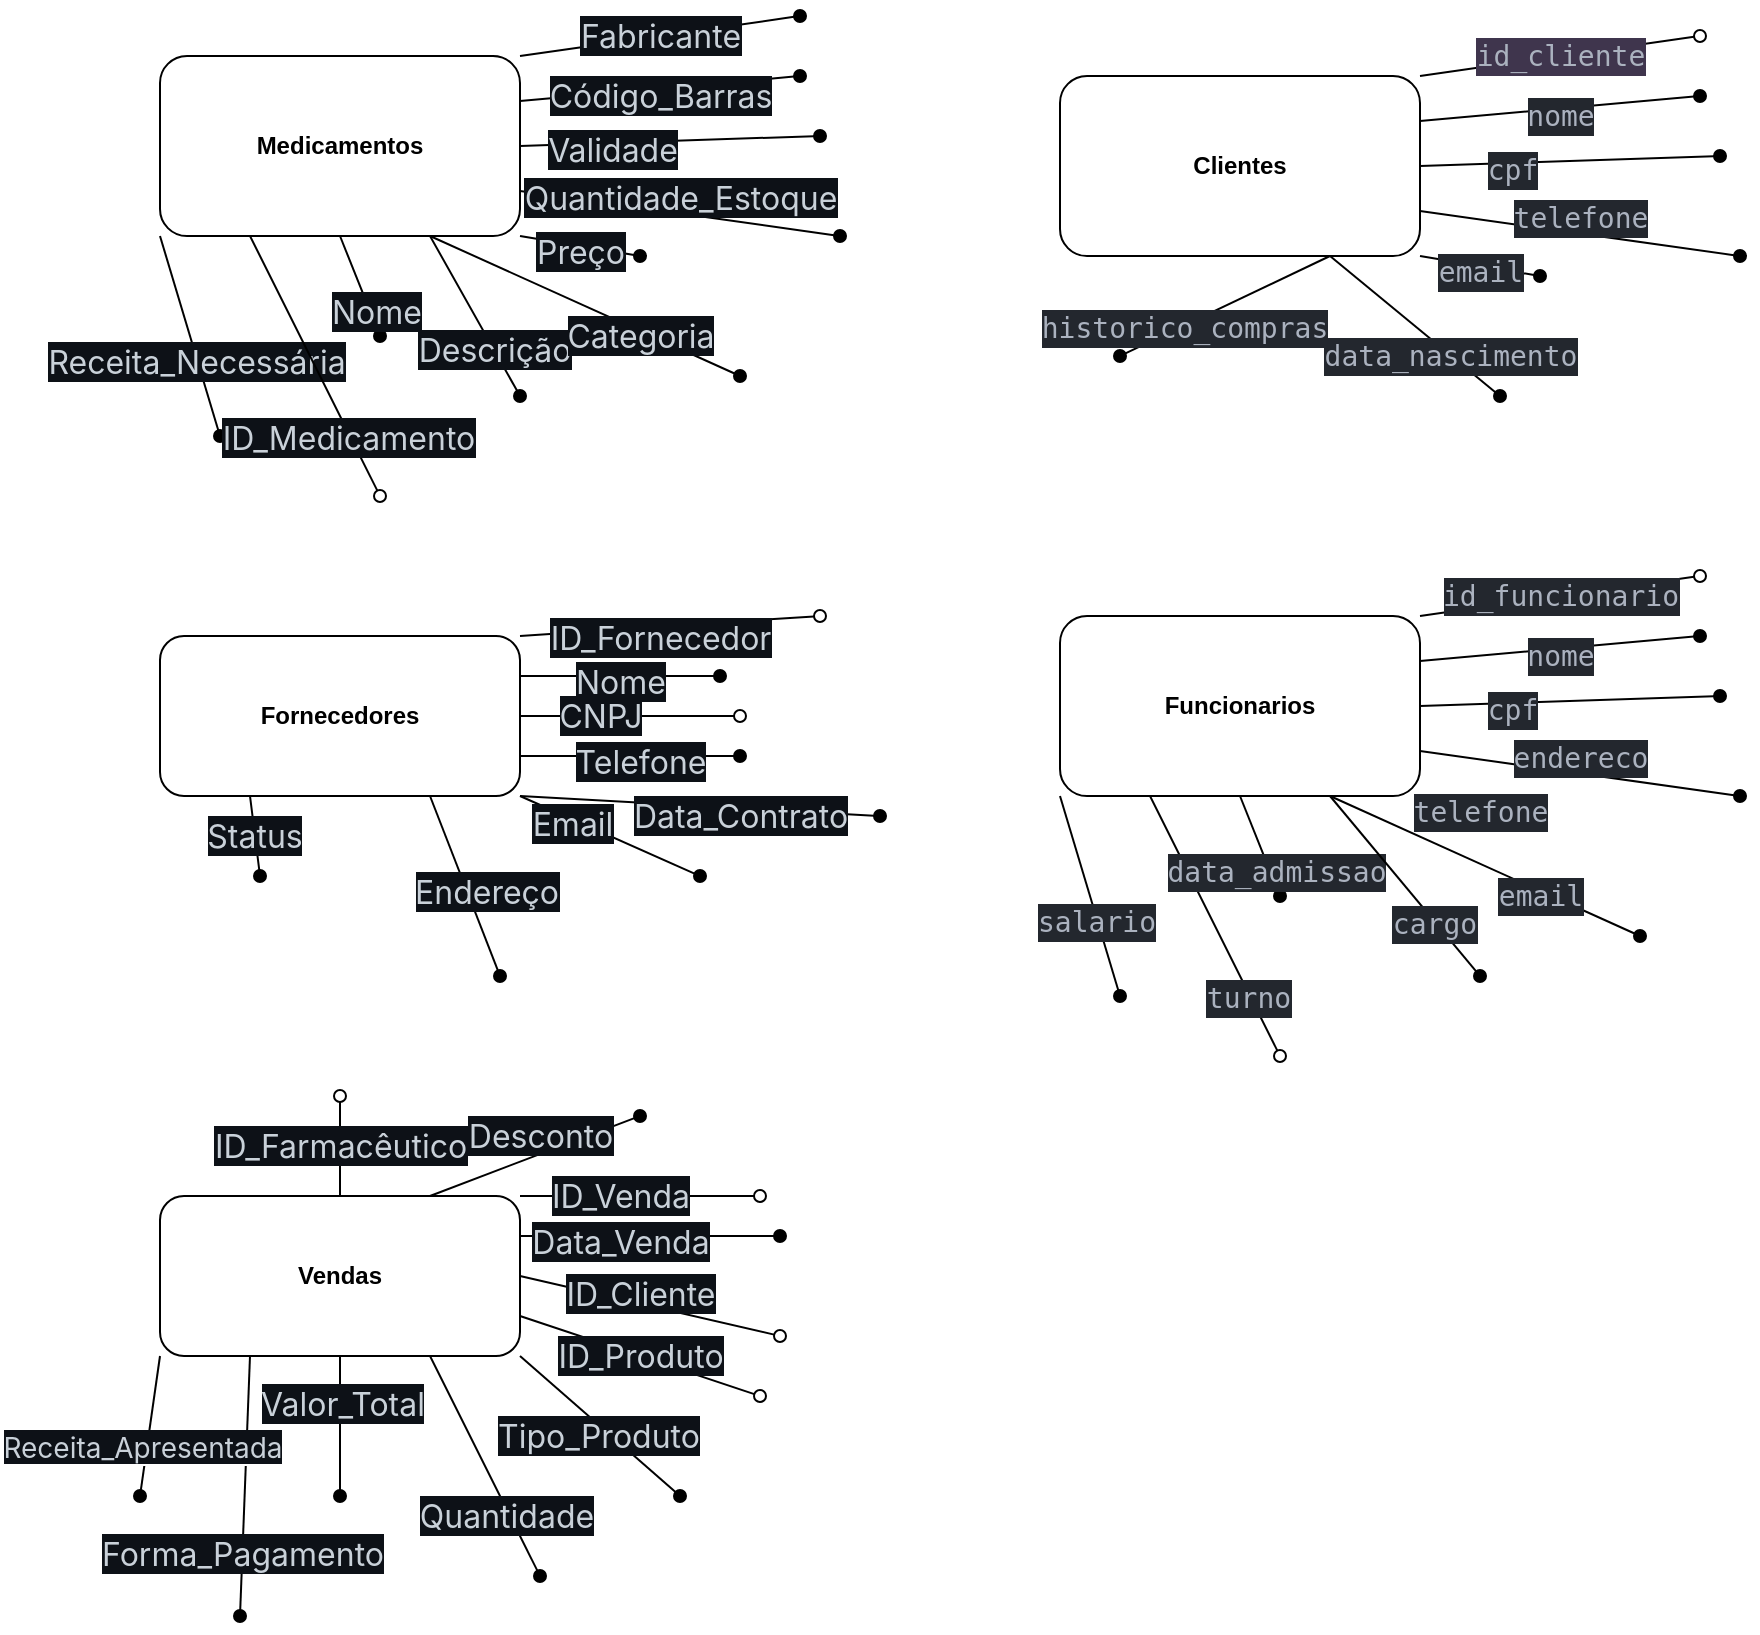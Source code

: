 <mxfile>
    <diagram id="h4c_oPhvg5Xy0MeqgZNS" name="Page-1">
        <mxGraphModel dx="652" dy="383" grid="1" gridSize="10" guides="1" tooltips="1" connect="1" arrows="1" fold="1" page="1" pageScale="1" pageWidth="850" pageHeight="1100" math="0" shadow="0">
            <root>
                <mxCell id="0"/>
                <mxCell id="1" parent="0"/>
                <mxCell id="46" style="edgeStyle=none;html=1;exitX=1;exitY=0;exitDx=0;exitDy=0;endArrow=oval;endFill=0;" parent="1" source="2" edge="1">
                    <mxGeometry relative="1" as="geometry">
                        <mxPoint x="410" y="610" as="targetPoint"/>
                    </mxGeometry>
                </mxCell>
                <mxCell id="47" value="&lt;span style=&quot;box-sizing: border-box; font-weight: calc(var(--font-weight) + var(--bold-modifier)); color: rgb(201, 209, 217); font-family: &amp;quot;??&amp;quot;, &amp;quot;??&amp;quot;, &amp;quot;??&amp;quot;, &amp;quot;??&amp;quot;, &amp;quot;??&amp;quot;, ui-sans-serif, -apple-system, BlinkMacSystemFont, &amp;quot;Segoe UI&amp;quot;, Roboto, Inter, &amp;quot;Apple Color Emoji&amp;quot;, &amp;quot;Segoe UI Emoji&amp;quot;, &amp;quot;Segoe UI Symbol&amp;quot;, &amp;quot;Microsoft YaHei Light&amp;quot;, sans-serif; font-size: 16px; text-align: start; caret-color: rgb(201, 209, 217); background-color: rgb(13, 17, 23);&quot;&gt;ID_Venda&lt;/span&gt;" style="edgeLabel;html=1;align=center;verticalAlign=middle;resizable=0;points=[];" parent="46" vertex="1" connectable="0">
                    <mxGeometry x="-0.683" y="2" relative="1" as="geometry">
                        <mxPoint x="31" y="2" as="offset"/>
                    </mxGeometry>
                </mxCell>
                <mxCell id="48" style="edgeStyle=none;html=1;exitX=1;exitY=0.25;exitDx=0;exitDy=0;endArrow=oval;endFill=1;" parent="1" source="2" edge="1">
                    <mxGeometry relative="1" as="geometry">
                        <mxPoint x="420" y="630" as="targetPoint"/>
                    </mxGeometry>
                </mxCell>
                <mxCell id="49" value="&lt;span style=&quot;box-sizing: border-box; font-weight: calc(var(--font-weight) + var(--bold-modifier)); color: rgb(201, 209, 217); font-family: &amp;quot;??&amp;quot;, &amp;quot;??&amp;quot;, &amp;quot;??&amp;quot;, &amp;quot;??&amp;quot;, &amp;quot;??&amp;quot;, ui-sans-serif, -apple-system, BlinkMacSystemFont, &amp;quot;Segoe UI&amp;quot;, Roboto, Inter, &amp;quot;Apple Color Emoji&amp;quot;, &amp;quot;Segoe UI Emoji&amp;quot;, &amp;quot;Segoe UI Symbol&amp;quot;, &amp;quot;Microsoft YaHei Light&amp;quot;, sans-serif; font-size: 16px; text-align: start; caret-color: rgb(201, 209, 217); background-color: rgb(13, 17, 23);&quot;&gt;Data_Venda&lt;/span&gt;" style="edgeLabel;html=1;align=center;verticalAlign=middle;resizable=0;points=[];" parent="48" vertex="1" connectable="0">
                    <mxGeometry x="-0.523" y="-3" relative="1" as="geometry">
                        <mxPoint x="19" as="offset"/>
                    </mxGeometry>
                </mxCell>
                <mxCell id="50" style="edgeStyle=none;html=1;exitX=1;exitY=0.5;exitDx=0;exitDy=0;endArrow=oval;endFill=0;" parent="1" source="2" edge="1">
                    <mxGeometry relative="1" as="geometry">
                        <mxPoint x="420" y="680" as="targetPoint"/>
                    </mxGeometry>
                </mxCell>
                <mxCell id="51" value="&lt;span style=&quot;box-sizing: border-box; font-weight: calc(var(--font-weight) + var(--bold-modifier)); color: rgb(201, 209, 217); font-family: &amp;quot;??&amp;quot;, &amp;quot;??&amp;quot;, &amp;quot;??&amp;quot;, &amp;quot;??&amp;quot;, &amp;quot;??&amp;quot;, ui-sans-serif, -apple-system, BlinkMacSystemFont, &amp;quot;Segoe UI&amp;quot;, Roboto, Inter, &amp;quot;Apple Color Emoji&amp;quot;, &amp;quot;Segoe UI Emoji&amp;quot;, &amp;quot;Segoe UI Symbol&amp;quot;, &amp;quot;Microsoft YaHei Light&amp;quot;, sans-serif; font-size: 16px; text-align: start; caret-color: rgb(201, 209, 217); background-color: rgb(13, 17, 23);&quot;&gt;ID_Cliente&lt;/span&gt;" style="edgeLabel;html=1;align=center;verticalAlign=middle;resizable=0;points=[];" parent="50" vertex="1" connectable="0">
                    <mxGeometry x="-0.458" y="-1" relative="1" as="geometry">
                        <mxPoint x="25" as="offset"/>
                    </mxGeometry>
                </mxCell>
                <mxCell id="52" style="edgeStyle=none;html=1;exitX=1;exitY=0.75;exitDx=0;exitDy=0;endArrow=oval;endFill=0;" parent="1" source="2" edge="1">
                    <mxGeometry relative="1" as="geometry">
                        <mxPoint x="410" y="710" as="targetPoint"/>
                    </mxGeometry>
                </mxCell>
                <mxCell id="53" value="&lt;span style=&quot;box-sizing: border-box; font-weight: calc(var(--font-weight) + var(--bold-modifier)); color: rgb(201, 209, 217); font-family: &amp;quot;??&amp;quot;, &amp;quot;??&amp;quot;, &amp;quot;??&amp;quot;, &amp;quot;??&amp;quot;, &amp;quot;??&amp;quot;, ui-sans-serif, -apple-system, BlinkMacSystemFont, &amp;quot;Segoe UI&amp;quot;, Roboto, Inter, &amp;quot;Apple Color Emoji&amp;quot;, &amp;quot;Segoe UI Emoji&amp;quot;, &amp;quot;Segoe UI Symbol&amp;quot;, &amp;quot;Microsoft YaHei Light&amp;quot;, sans-serif; font-size: 16px; text-align: start; caret-color: rgb(201, 209, 217); background-color: rgb(13, 17, 23);&quot;&gt;ID_Produto&lt;/span&gt;" style="edgeLabel;html=1;align=center;verticalAlign=middle;resizable=0;points=[];" parent="52" vertex="1" connectable="0">
                    <mxGeometry x="-0.335" y="-3" relative="1" as="geometry">
                        <mxPoint x="21" y="4" as="offset"/>
                    </mxGeometry>
                </mxCell>
                <mxCell id="54" style="edgeStyle=none;html=1;exitX=1;exitY=1;exitDx=0;exitDy=0;endArrow=oval;endFill=1;" parent="1" source="2" edge="1">
                    <mxGeometry relative="1" as="geometry">
                        <mxPoint x="370" y="760" as="targetPoint"/>
                    </mxGeometry>
                </mxCell>
                <mxCell id="55" value="&lt;span style=&quot;box-sizing: border-box; font-weight: calc(var(--font-weight) + var(--bold-modifier)); color: rgb(201, 209, 217); font-family: &amp;quot;??&amp;quot;, &amp;quot;??&amp;quot;, &amp;quot;??&amp;quot;, &amp;quot;??&amp;quot;, &amp;quot;??&amp;quot;, ui-sans-serif, -apple-system, BlinkMacSystemFont, &amp;quot;Segoe UI&amp;quot;, Roboto, Inter, &amp;quot;Apple Color Emoji&amp;quot;, &amp;quot;Segoe UI Emoji&amp;quot;, &amp;quot;Segoe UI Symbol&amp;quot;, &amp;quot;Microsoft YaHei Light&amp;quot;, sans-serif; font-size: 16px; text-align: start; caret-color: rgb(201, 209, 217); background-color: rgb(13, 17, 23);&quot;&gt;Tipo_Produto&lt;/span&gt;" style="edgeLabel;html=1;align=center;verticalAlign=middle;resizable=0;points=[];" parent="54" vertex="1" connectable="0">
                    <mxGeometry x="-0.294" relative="1" as="geometry">
                        <mxPoint x="11" y="15" as="offset"/>
                    </mxGeometry>
                </mxCell>
                <mxCell id="56" style="edgeStyle=none;html=1;exitX=0.75;exitY=1;exitDx=0;exitDy=0;endArrow=oval;endFill=1;" parent="1" source="2" edge="1">
                    <mxGeometry relative="1" as="geometry">
                        <mxPoint x="300" y="800" as="targetPoint"/>
                    </mxGeometry>
                </mxCell>
                <mxCell id="57" value="&lt;span style=&quot;box-sizing: border-box; font-weight: calc(var(--font-weight) + var(--bold-modifier)); color: rgb(201, 209, 217); font-family: &amp;quot;??&amp;quot;, &amp;quot;??&amp;quot;, &amp;quot;??&amp;quot;, &amp;quot;??&amp;quot;, &amp;quot;??&amp;quot;, ui-sans-serif, -apple-system, BlinkMacSystemFont, &amp;quot;Segoe UI&amp;quot;, Roboto, Inter, &amp;quot;Apple Color Emoji&amp;quot;, &amp;quot;Segoe UI Emoji&amp;quot;, &amp;quot;Segoe UI Symbol&amp;quot;, &amp;quot;Microsoft YaHei Light&amp;quot;, sans-serif; font-size: 16px; text-align: start; caret-color: rgb(201, 209, 217); background-color: rgb(13, 17, 23);&quot;&gt;Quantidade&lt;/span&gt;" style="edgeLabel;html=1;align=center;verticalAlign=middle;resizable=0;points=[];" parent="56" vertex="1" connectable="0">
                    <mxGeometry x="0.44" y="-2" relative="1" as="geometry">
                        <mxPoint as="offset"/>
                    </mxGeometry>
                </mxCell>
                <mxCell id="58" style="edgeStyle=none;html=1;exitX=0.5;exitY=1;exitDx=0;exitDy=0;endArrow=oval;endFill=1;" parent="1" source="2" edge="1">
                    <mxGeometry relative="1" as="geometry">
                        <mxPoint x="200" y="760" as="targetPoint"/>
                    </mxGeometry>
                </mxCell>
                <mxCell id="59" value="&lt;span style=&quot;box-sizing: border-box; font-weight: calc(var(--font-weight) + var(--bold-modifier)); color: rgb(201, 209, 217); font-family: &amp;quot;??&amp;quot;, &amp;quot;??&amp;quot;, &amp;quot;??&amp;quot;, &amp;quot;??&amp;quot;, &amp;quot;??&amp;quot;, ui-sans-serif, -apple-system, BlinkMacSystemFont, &amp;quot;Segoe UI&amp;quot;, Roboto, Inter, &amp;quot;Apple Color Emoji&amp;quot;, &amp;quot;Segoe UI Emoji&amp;quot;, &amp;quot;Segoe UI Symbol&amp;quot;, &amp;quot;Microsoft YaHei Light&amp;quot;, sans-serif; font-size: 16px; text-align: start; caret-color: rgb(201, 209, 217); background-color: rgb(13, 17, 23);&quot;&gt;Valor_Total&lt;/span&gt;" style="edgeLabel;html=1;align=center;verticalAlign=middle;resizable=0;points=[];" parent="58" vertex="1" connectable="0">
                    <mxGeometry x="-0.314" y="1" relative="1" as="geometry">
                        <mxPoint as="offset"/>
                    </mxGeometry>
                </mxCell>
                <mxCell id="60" style="edgeStyle=none;html=1;exitX=0.25;exitY=1;exitDx=0;exitDy=0;endArrow=oval;endFill=1;" parent="1" source="2" edge="1">
                    <mxGeometry relative="1" as="geometry">
                        <mxPoint x="150" y="820" as="targetPoint"/>
                    </mxGeometry>
                </mxCell>
                <mxCell id="61" value="&lt;span style=&quot;box-sizing: border-box; font-weight: calc(var(--font-weight) + var(--bold-modifier)); color: rgb(201, 209, 217); font-family: &amp;quot;??&amp;quot;, &amp;quot;??&amp;quot;, &amp;quot;??&amp;quot;, &amp;quot;??&amp;quot;, &amp;quot;??&amp;quot;, ui-sans-serif, -apple-system, BlinkMacSystemFont, &amp;quot;Segoe UI&amp;quot;, Roboto, Inter, &amp;quot;Apple Color Emoji&amp;quot;, &amp;quot;Segoe UI Emoji&amp;quot;, &amp;quot;Segoe UI Symbol&amp;quot;, &amp;quot;Microsoft YaHei Light&amp;quot;, sans-serif; font-size: 16px; text-align: start; caret-color: rgb(201, 209, 217); background-color: rgb(13, 17, 23);&quot;&gt;Forma_Pagamento&lt;/span&gt;" style="edgeLabel;html=1;align=center;verticalAlign=middle;resizable=0;points=[];" parent="60" vertex="1" connectable="0">
                    <mxGeometry x="0.52" relative="1" as="geometry">
                        <mxPoint as="offset"/>
                    </mxGeometry>
                </mxCell>
                <mxCell id="62" style="edgeStyle=none;html=1;exitX=0.75;exitY=0;exitDx=0;exitDy=0;endArrow=oval;endFill=1;" parent="1" source="2" edge="1">
                    <mxGeometry relative="1" as="geometry">
                        <mxPoint x="350" y="570" as="targetPoint"/>
                    </mxGeometry>
                </mxCell>
                <mxCell id="63" value="&lt;span style=&quot;box-sizing: border-box; font-weight: calc(var(--font-weight) + var(--bold-modifier)); color: rgb(201, 209, 217); font-family: &amp;quot;??&amp;quot;, &amp;quot;??&amp;quot;, &amp;quot;??&amp;quot;, &amp;quot;??&amp;quot;, &amp;quot;??&amp;quot;, ui-sans-serif, -apple-system, BlinkMacSystemFont, &amp;quot;Segoe UI&amp;quot;, Roboto, Inter, &amp;quot;Apple Color Emoji&amp;quot;, &amp;quot;Segoe UI Emoji&amp;quot;, &amp;quot;Segoe UI Symbol&amp;quot;, &amp;quot;Microsoft YaHei Light&amp;quot;, sans-serif; font-size: 16px; text-align: start; caret-color: rgb(201, 209, 217); background-color: rgb(13, 17, 23);&quot;&gt;Desconto&lt;/span&gt;" style="edgeLabel;html=1;align=center;verticalAlign=middle;resizable=0;points=[];" parent="62" vertex="1" connectable="0">
                    <mxGeometry x="-0.485" y="3" relative="1" as="geometry">
                        <mxPoint x="29" y="-17" as="offset"/>
                    </mxGeometry>
                </mxCell>
                <mxCell id="64" style="edgeStyle=none;html=1;exitX=0;exitY=1;exitDx=0;exitDy=0;endArrow=oval;endFill=1;jumpSize=5;startSize=5;strokeWidth=1;" parent="1" source="2" edge="1">
                    <mxGeometry relative="1" as="geometry">
                        <mxPoint x="100" y="760" as="targetPoint"/>
                    </mxGeometry>
                </mxCell>
                <mxCell id="65" value="&lt;span style=&quot;box-sizing: border-box; font-weight: calc(var(--font-weight) + var(--bold-modifier)); color: rgb(201, 209, 217); font-family: &amp;quot;??&amp;quot;, &amp;quot;??&amp;quot;, &amp;quot;??&amp;quot;, &amp;quot;??&amp;quot;, &amp;quot;??&amp;quot;, ui-sans-serif, -apple-system, BlinkMacSystemFont, &amp;quot;Segoe UI&amp;quot;, Roboto, Inter, &amp;quot;Apple Color Emoji&amp;quot;, &amp;quot;Segoe UI Emoji&amp;quot;, &amp;quot;Segoe UI Symbol&amp;quot;, &amp;quot;Microsoft YaHei Light&amp;quot;, sans-serif; font-size: 14px; text-align: start; caret-color: rgb(201, 209, 217); background-color: rgb(13, 17, 23);&quot;&gt;Receita_Apresentada&lt;/span&gt;" style="edgeLabel;html=1;align=center;verticalAlign=middle;resizable=0;points=[];fontSize=14;" parent="64" vertex="1" connectable="0">
                    <mxGeometry x="0.333" y="-3" relative="1" as="geometry">
                        <mxPoint as="offset"/>
                    </mxGeometry>
                </mxCell>
                <mxCell id="66" value="&lt;strong style=&quot;box-sizing: border-box; font-weight: calc(var(--font-weight) + var(--bold-modifier)); color: rgb(201, 209, 217); font-family: &amp;quot;??&amp;quot;, &amp;quot;??&amp;quot;, &amp;quot;??&amp;quot;, &amp;quot;??&amp;quot;, &amp;quot;??&amp;quot;, ui-sans-serif, -apple-system, BlinkMacSystemFont, &amp;quot;Segoe UI&amp;quot;, Roboto, Inter, &amp;quot;Apple Color Emoji&amp;quot;, &amp;quot;Segoe UI Emoji&amp;quot;, &amp;quot;Segoe UI Symbol&amp;quot;, &amp;quot;Microsoft YaHei Light&amp;quot;, sans-serif; font-size: 16px; font-style: normal; font-variant-ligatures: normal; font-variant-caps: normal; letter-spacing: normal; orphans: 2; text-align: start; text-indent: 0px; text-transform: none; widows: 2; word-spacing: 0px; -webkit-text-stroke-width: 0px; caret-color: rgb(201, 209, 217); background-color: rgb(13, 17, 23); text-decoration-thickness: initial; text-decoration-style: initial; text-decoration-color: initial;&quot;&gt;ID_Farmacêutico&lt;/strong&gt;" style="edgeStyle=none;jumpSize=5;html=1;exitX=0.5;exitY=0;exitDx=0;exitDy=0;strokeWidth=1;fontSize=14;endArrow=oval;endFill=0;startSize=5;" parent="1" source="2" edge="1">
                    <mxGeometry relative="1" as="geometry">
                        <mxPoint x="200" y="560" as="targetPoint"/>
                    </mxGeometry>
                </mxCell>
                <mxCell id="2" value="&lt;b&gt;Vendas&lt;/b&gt;" style="rounded=1;whiteSpace=wrap;html=1;" parent="1" vertex="1">
                    <mxGeometry x="110" y="610" width="180" height="80" as="geometry"/>
                </mxCell>
                <mxCell id="7" style="edgeStyle=none;html=1;endArrow=oval;endFill=1;exitX=0;exitY=1;exitDx=0;exitDy=0;" parent="1" source="3" edge="1">
                    <mxGeometry relative="1" as="geometry">
                        <mxPoint x="140" y="230" as="targetPoint"/>
                    </mxGeometry>
                </mxCell>
                <mxCell id="8" value="&lt;span style=&quot;box-sizing: border-box; font-weight: calc(var(--font-weight) + var(--bold-modifier)); color: rgb(201, 209, 217); font-family: &amp;quot;??&amp;quot;, &amp;quot;??&amp;quot;, &amp;quot;??&amp;quot;, &amp;quot;??&amp;quot;, &amp;quot;??&amp;quot;, ui-sans-serif, -apple-system, BlinkMacSystemFont, &amp;quot;Segoe UI&amp;quot;, Roboto, Inter, &amp;quot;Apple Color Emoji&amp;quot;, &amp;quot;Segoe UI Emoji&amp;quot;, &amp;quot;Segoe UI Symbol&amp;quot;, &amp;quot;Microsoft YaHei Light&amp;quot;, sans-serif; font-size: 16px; text-align: start; caret-color: rgb(201, 209, 217); background-color: rgb(13, 17, 23);&quot;&gt;Receita_Necessária&lt;br&gt;&lt;/span&gt;" style="edgeLabel;html=1;align=center;verticalAlign=middle;resizable=0;points=[];" parent="7" vertex="1" connectable="0">
                    <mxGeometry x="0.341" y="-2" relative="1" as="geometry">
                        <mxPoint y="-5" as="offset"/>
                    </mxGeometry>
                </mxCell>
                <mxCell id="9" style="edgeStyle=none;html=1;exitX=0.25;exitY=1;exitDx=0;exitDy=0;endArrow=oval;endFill=0;fontStyle=1" parent="1" source="3" edge="1">
                    <mxGeometry relative="1" as="geometry">
                        <mxPoint x="220" y="260" as="targetPoint"/>
                    </mxGeometry>
                </mxCell>
                <mxCell id="10" value="&lt;span style=&quot;box-sizing: border-box; font-weight: calc(var(--font-weight) + var(--bold-modifier)); color: rgb(201, 209, 217); font-family: &amp;quot;??&amp;quot;, &amp;quot;??&amp;quot;, &amp;quot;??&amp;quot;, &amp;quot;??&amp;quot;, &amp;quot;??&amp;quot;, ui-sans-serif, -apple-system, BlinkMacSystemFont, &amp;quot;Segoe UI&amp;quot;, Roboto, Inter, &amp;quot;Apple Color Emoji&amp;quot;, &amp;quot;Segoe UI Emoji&amp;quot;, &amp;quot;Segoe UI Symbol&amp;quot;, &amp;quot;Microsoft YaHei Light&amp;quot;, sans-serif; font-size: 16px; text-align: start; caret-color: rgb(201, 209, 217); background-color: rgb(13, 17, 23);&quot;&gt;&lt;span style=&quot;box-sizing: border-box; font-weight: calc(var(--font-weight) + var(--bold-modifier));&quot;&gt;ID_Medicamento&lt;/span&gt;&lt;br&gt;&lt;/span&gt;" style="edgeLabel;html=1;align=center;verticalAlign=middle;resizable=0;points=[];" parent="9" vertex="1" connectable="0">
                    <mxGeometry x="0.544" y="-2" relative="1" as="geometry">
                        <mxPoint as="offset"/>
                    </mxGeometry>
                </mxCell>
                <mxCell id="11" style="edgeStyle=none;html=1;exitX=0.5;exitY=1;exitDx=0;exitDy=0;endArrow=oval;endFill=1;" parent="1" source="3" edge="1">
                    <mxGeometry relative="1" as="geometry">
                        <mxPoint x="220" y="180" as="targetPoint"/>
                    </mxGeometry>
                </mxCell>
                <mxCell id="12" value="&lt;span style=&quot;box-sizing: border-box; font-weight: calc(var(--font-weight) + var(--bold-modifier)); color: rgb(201, 209, 217); font-family: &amp;quot;??&amp;quot;, &amp;quot;??&amp;quot;, &amp;quot;??&amp;quot;, &amp;quot;??&amp;quot;, &amp;quot;??&amp;quot;, ui-sans-serif, -apple-system, BlinkMacSystemFont, &amp;quot;Segoe UI&amp;quot;, Roboto, Inter, &amp;quot;Apple Color Emoji&amp;quot;, &amp;quot;Segoe UI Emoji&amp;quot;, &amp;quot;Segoe UI Symbol&amp;quot;, &amp;quot;Microsoft YaHei Light&amp;quot;, sans-serif; font-size: 16px; text-align: start; caret-color: rgb(201, 209, 217); background-color: rgb(13, 17, 23);&quot;&gt;Nome&lt;/span&gt;" style="edgeLabel;html=1;align=center;verticalAlign=middle;resizable=0;points=[];" parent="11" vertex="1" connectable="0">
                    <mxGeometry x="0.545" y="2" relative="1" as="geometry">
                        <mxPoint as="offset"/>
                    </mxGeometry>
                </mxCell>
                <mxCell id="13" style="edgeStyle=none;html=1;exitX=0.75;exitY=1;exitDx=0;exitDy=0;endArrow=oval;endFill=1;" parent="1" source="3" edge="1">
                    <mxGeometry relative="1" as="geometry">
                        <mxPoint x="290" y="210" as="targetPoint"/>
                    </mxGeometry>
                </mxCell>
                <mxCell id="14" value="&lt;span style=&quot;box-sizing: border-box; font-weight: calc(var(--font-weight) + var(--bold-modifier)); color: rgb(201, 209, 217); font-family: &amp;quot;??&amp;quot;, &amp;quot;??&amp;quot;, &amp;quot;??&amp;quot;, &amp;quot;??&amp;quot;, &amp;quot;??&amp;quot;, ui-sans-serif, -apple-system, BlinkMacSystemFont, &amp;quot;Segoe UI&amp;quot;, Roboto, Inter, &amp;quot;Apple Color Emoji&amp;quot;, &amp;quot;Segoe UI Emoji&amp;quot;, &amp;quot;Segoe UI Symbol&amp;quot;, &amp;quot;Microsoft YaHei Light&amp;quot;, sans-serif; font-size: 16px; text-align: start; caret-color: rgb(201, 209, 217); background-color: rgb(13, 17, 23);&quot;&gt;Descrição&lt;/span&gt;" style="edgeLabel;html=1;align=center;verticalAlign=middle;resizable=0;points=[];" parent="13" vertex="1" connectable="0">
                    <mxGeometry x="0.393" relative="1" as="geometry">
                        <mxPoint y="1" as="offset"/>
                    </mxGeometry>
                </mxCell>
                <mxCell id="15" style="edgeStyle=none;html=1;exitX=1;exitY=1;exitDx=0;exitDy=0;endArrow=oval;endFill=1;" parent="1" source="3" edge="1">
                    <mxGeometry relative="1" as="geometry">
                        <mxPoint x="350" y="140" as="targetPoint"/>
                    </mxGeometry>
                </mxCell>
                <mxCell id="16" value="&lt;span style=&quot;box-sizing: border-box; font-weight: calc(var(--font-weight) + var(--bold-modifier)); color: rgb(201, 209, 217); font-family: &amp;quot;??&amp;quot;, &amp;quot;??&amp;quot;, &amp;quot;??&amp;quot;, &amp;quot;??&amp;quot;, &amp;quot;??&amp;quot;, ui-sans-serif, -apple-system, BlinkMacSystemFont, &amp;quot;Segoe UI&amp;quot;, Roboto, Inter, &amp;quot;Apple Color Emoji&amp;quot;, &amp;quot;Segoe UI Emoji&amp;quot;, &amp;quot;Segoe UI Symbol&amp;quot;, &amp;quot;Microsoft YaHei Light&amp;quot;, sans-serif; font-size: 16px; text-align: start; caret-color: rgb(201, 209, 217); background-color: rgb(13, 17, 23);&quot;&gt;Preço&lt;/span&gt;" style="edgeLabel;html=1;align=center;verticalAlign=middle;resizable=0;points=[];" parent="15" vertex="1" connectable="0">
                    <mxGeometry x="0.503" relative="1" as="geometry">
                        <mxPoint x="-15" as="offset"/>
                    </mxGeometry>
                </mxCell>
                <mxCell id="17" style="edgeStyle=none;html=1;exitX=1;exitY=0.75;exitDx=0;exitDy=0;endArrow=oval;endFill=1;" parent="1" source="3" edge="1">
                    <mxGeometry relative="1" as="geometry">
                        <mxPoint x="450" y="130" as="targetPoint"/>
                    </mxGeometry>
                </mxCell>
                <mxCell id="18" value="&lt;span style=&quot;box-sizing: border-box; font-weight: calc(var(--font-weight) + var(--bold-modifier)); color: rgb(201, 209, 217); font-family: &amp;quot;??&amp;quot;, &amp;quot;??&amp;quot;, &amp;quot;??&amp;quot;, &amp;quot;??&amp;quot;, &amp;quot;??&amp;quot;, ui-sans-serif, -apple-system, BlinkMacSystemFont, &amp;quot;Segoe UI&amp;quot;, Roboto, Inter, &amp;quot;Apple Color Emoji&amp;quot;, &amp;quot;Segoe UI Emoji&amp;quot;, &amp;quot;Segoe UI Symbol&amp;quot;, &amp;quot;Microsoft YaHei Light&amp;quot;, sans-serif; font-size: 16px; text-align: start; caret-color: rgb(201, 209, 217); background-color: rgb(13, 17, 23);&quot;&gt;Quantidade_Estoque&lt;/span&gt;" style="edgeLabel;html=1;align=center;verticalAlign=middle;resizable=0;points=[];" parent="17" vertex="1" connectable="0">
                    <mxGeometry x="-0.575" y="-1" relative="1" as="geometry">
                        <mxPoint x="46" y="-3" as="offset"/>
                    </mxGeometry>
                </mxCell>
                <mxCell id="19" style="edgeStyle=none;html=1;exitX=1;exitY=0.5;exitDx=0;exitDy=0;endArrow=oval;endFill=1;" parent="1" source="3" edge="1">
                    <mxGeometry relative="1" as="geometry">
                        <mxPoint x="440" y="80" as="targetPoint"/>
                    </mxGeometry>
                </mxCell>
                <mxCell id="20" value="&lt;span style=&quot;box-sizing: border-box; font-weight: calc(var(--font-weight) + var(--bold-modifier)); color: rgb(201, 209, 217); font-family: &amp;quot;??&amp;quot;, &amp;quot;??&amp;quot;, &amp;quot;??&amp;quot;, &amp;quot;??&amp;quot;, &amp;quot;??&amp;quot;, ui-sans-serif, -apple-system, BlinkMacSystemFont, &amp;quot;Segoe UI&amp;quot;, Roboto, Inter, &amp;quot;Apple Color Emoji&amp;quot;, &amp;quot;Segoe UI Emoji&amp;quot;, &amp;quot;Segoe UI Symbol&amp;quot;, &amp;quot;Microsoft YaHei Light&amp;quot;, sans-serif; font-size: 16px; text-align: start; caret-color: rgb(201, 209, 217); background-color: rgb(13, 17, 23);&quot;&gt;Validade&lt;/span&gt;" style="edgeLabel;html=1;align=center;verticalAlign=middle;resizable=0;points=[];" parent="19" vertex="1" connectable="0">
                    <mxGeometry x="-0.388" y="-3" relative="1" as="geometry">
                        <mxPoint as="offset"/>
                    </mxGeometry>
                </mxCell>
                <mxCell id="21" style="edgeStyle=none;html=1;exitX=1;exitY=0.25;exitDx=0;exitDy=0;endArrow=oval;endFill=1;" parent="1" source="3" edge="1">
                    <mxGeometry relative="1" as="geometry">
                        <mxPoint x="430" y="50" as="targetPoint"/>
                    </mxGeometry>
                </mxCell>
                <mxCell id="22" value="&lt;span style=&quot;box-sizing: border-box; font-weight: calc(var(--font-weight) + var(--bold-modifier)); color: rgb(201, 209, 217); font-family: &amp;quot;??&amp;quot;, &amp;quot;??&amp;quot;, &amp;quot;??&amp;quot;, &amp;quot;??&amp;quot;, &amp;quot;??&amp;quot;, ui-sans-serif, -apple-system, BlinkMacSystemFont, &amp;quot;Segoe UI&amp;quot;, Roboto, Inter, &amp;quot;Apple Color Emoji&amp;quot;, &amp;quot;Segoe UI Emoji&amp;quot;, &amp;quot;Segoe UI Symbol&amp;quot;, &amp;quot;Microsoft YaHei Light&amp;quot;, sans-serif; font-size: 16px; text-align: start; caret-color: rgb(201, 209, 217); background-color: rgb(13, 17, 23);&quot;&gt;Código_Barras&lt;/span&gt;" style="edgeLabel;html=1;align=center;verticalAlign=middle;resizable=0;points=[];" parent="21" vertex="1" connectable="0">
                    <mxGeometry x="-0.387" y="-1" relative="1" as="geometry">
                        <mxPoint x="27" as="offset"/>
                    </mxGeometry>
                </mxCell>
                <mxCell id="23" style="edgeStyle=none;html=1;exitX=1;exitY=0;exitDx=0;exitDy=0;endArrow=oval;endFill=1;" parent="1" source="3" edge="1">
                    <mxGeometry relative="1" as="geometry">
                        <mxPoint x="430" y="20" as="targetPoint"/>
                    </mxGeometry>
                </mxCell>
                <mxCell id="24" value="&lt;span style=&quot;box-sizing: border-box; font-weight: calc(var(--font-weight) + var(--bold-modifier)); color: rgb(201, 209, 217); font-family: &amp;quot;??&amp;quot;, &amp;quot;??&amp;quot;, &amp;quot;??&amp;quot;, &amp;quot;??&amp;quot;, &amp;quot;??&amp;quot;, ui-sans-serif, -apple-system, BlinkMacSystemFont, &amp;quot;Segoe UI&amp;quot;, Roboto, Inter, &amp;quot;Apple Color Emoji&amp;quot;, &amp;quot;Segoe UI Emoji&amp;quot;, &amp;quot;Segoe UI Symbol&amp;quot;, &amp;quot;Microsoft YaHei Light&amp;quot;, sans-serif; font-size: 16px; text-align: start; caret-color: rgb(201, 209, 217); background-color: rgb(13, 17, 23);&quot;&gt;Fabricante&lt;/span&gt;" style="edgeLabel;html=1;align=center;verticalAlign=middle;resizable=0;points=[];" parent="23" vertex="1" connectable="0">
                    <mxGeometry x="-0.578" y="-3" relative="1" as="geometry">
                        <mxPoint x="40" y="-9" as="offset"/>
                    </mxGeometry>
                </mxCell>
                <mxCell id="25" style="edgeStyle=none;html=1;exitX=0.75;exitY=1;exitDx=0;exitDy=0;endArrow=oval;endFill=1;" parent="1" source="3" edge="1">
                    <mxGeometry relative="1" as="geometry">
                        <mxPoint x="400" y="200" as="targetPoint"/>
                    </mxGeometry>
                </mxCell>
                <mxCell id="26" value="&lt;span style=&quot;box-sizing: border-box; font-weight: calc(var(--font-weight) + var(--bold-modifier)); color: rgb(201, 209, 217); font-family: &amp;quot;??&amp;quot;, &amp;quot;??&amp;quot;, &amp;quot;??&amp;quot;, &amp;quot;??&amp;quot;, &amp;quot;??&amp;quot;, ui-sans-serif, -apple-system, BlinkMacSystemFont, &amp;quot;Segoe UI&amp;quot;, Roboto, Inter, &amp;quot;Apple Color Emoji&amp;quot;, &amp;quot;Segoe UI Emoji&amp;quot;, &amp;quot;Segoe UI Symbol&amp;quot;, &amp;quot;Microsoft YaHei Light&amp;quot;, sans-serif; font-size: 16px; text-align: start; caret-color: rgb(201, 209, 217); background-color: rgb(13, 17, 23);&quot;&gt;Categoria&lt;/span&gt;" style="edgeLabel;html=1;align=center;verticalAlign=middle;resizable=0;points=[];" parent="25" vertex="1" connectable="0">
                    <mxGeometry x="0.288" y="-2" relative="1" as="geometry">
                        <mxPoint x="6" y="3" as="offset"/>
                    </mxGeometry>
                </mxCell>
                <mxCell id="3" value="&lt;b&gt;Medicamentos&lt;/b&gt;" style="rounded=1;whiteSpace=wrap;html=1;" parent="1" vertex="1">
                    <mxGeometry x="110" y="40" width="180" height="90" as="geometry"/>
                </mxCell>
                <mxCell id="29" style="edgeStyle=none;html=1;exitX=1;exitY=0;exitDx=0;exitDy=0;endArrow=oval;endFill=0;" parent="1" source="4" edge="1">
                    <mxGeometry relative="1" as="geometry">
                        <mxPoint x="440" y="320" as="targetPoint"/>
                    </mxGeometry>
                </mxCell>
                <mxCell id="30" value="&lt;span style=&quot;box-sizing: border-box; font-weight: calc(var(--font-weight) + var(--bold-modifier)); color: rgb(201, 209, 217); font-family: &amp;quot;??&amp;quot;, &amp;quot;??&amp;quot;, &amp;quot;??&amp;quot;, &amp;quot;??&amp;quot;, &amp;quot;??&amp;quot;, ui-sans-serif, -apple-system, BlinkMacSystemFont, &amp;quot;Segoe UI&amp;quot;, Roboto, Inter, &amp;quot;Apple Color Emoji&amp;quot;, &amp;quot;Segoe UI Emoji&amp;quot;, &amp;quot;Segoe UI Symbol&amp;quot;, &amp;quot;Microsoft YaHei Light&amp;quot;, sans-serif; font-size: 16px; text-align: start; caret-color: rgb(201, 209, 217); background-color: rgb(13, 17, 23);&quot;&gt;ID_Fornecedor&lt;/span&gt;" style="edgeLabel;html=1;align=center;verticalAlign=middle;resizable=0;points=[];" parent="29" vertex="1" connectable="0">
                    <mxGeometry x="-0.456" y="-3" relative="1" as="geometry">
                        <mxPoint x="29" as="offset"/>
                    </mxGeometry>
                </mxCell>
                <mxCell id="31" style="edgeStyle=none;html=1;exitX=1;exitY=0.25;exitDx=0;exitDy=0;endArrow=oval;endFill=1;" parent="1" source="4" edge="1">
                    <mxGeometry relative="1" as="geometry">
                        <mxPoint x="390" y="350" as="targetPoint"/>
                    </mxGeometry>
                </mxCell>
                <mxCell id="32" value="&lt;span style=&quot;box-sizing: border-box; font-weight: calc(var(--font-weight) + var(--bold-modifier)); color: rgb(201, 209, 217); font-family: &amp;quot;??&amp;quot;, &amp;quot;??&amp;quot;, &amp;quot;??&amp;quot;, &amp;quot;??&amp;quot;, &amp;quot;??&amp;quot;, ui-sans-serif, -apple-system, BlinkMacSystemFont, &amp;quot;Segoe UI&amp;quot;, Roboto, Inter, &amp;quot;Apple Color Emoji&amp;quot;, &amp;quot;Segoe UI Emoji&amp;quot;, &amp;quot;Segoe UI Symbol&amp;quot;, &amp;quot;Microsoft YaHei Light&amp;quot;, sans-serif; font-size: 16px; text-align: start; caret-color: rgb(201, 209, 217); background-color: rgb(13, 17, 23);&quot;&gt;Nome&lt;/span&gt;" style="edgeLabel;html=1;align=center;verticalAlign=middle;resizable=0;points=[];" parent="31" vertex="1" connectable="0">
                    <mxGeometry x="-0.457" y="-3" relative="1" as="geometry">
                        <mxPoint x="23" as="offset"/>
                    </mxGeometry>
                </mxCell>
                <mxCell id="33" style="edgeStyle=none;html=1;exitX=1;exitY=0.5;exitDx=0;exitDy=0;endArrow=oval;endFill=0;" parent="1" source="4" edge="1">
                    <mxGeometry relative="1" as="geometry">
                        <mxPoint x="400" y="370" as="targetPoint"/>
                    </mxGeometry>
                </mxCell>
                <mxCell id="34" value="&lt;span style=&quot;box-sizing: border-box; font-weight: calc(var(--font-weight) + var(--bold-modifier)); color: rgb(201, 209, 217); font-family: &amp;quot;??&amp;quot;, &amp;quot;??&amp;quot;, &amp;quot;??&amp;quot;, &amp;quot;??&amp;quot;, &amp;quot;??&amp;quot;, ui-sans-serif, -apple-system, BlinkMacSystemFont, &amp;quot;Segoe UI&amp;quot;, Roboto, Inter, &amp;quot;Apple Color Emoji&amp;quot;, &amp;quot;Segoe UI Emoji&amp;quot;, &amp;quot;Segoe UI Symbol&amp;quot;, &amp;quot;Microsoft YaHei Light&amp;quot;, sans-serif; font-size: 16px; text-align: start; caret-color: rgb(201, 209, 217); background-color: rgb(13, 17, 23);&quot;&gt;CNPJ&lt;/span&gt;" style="edgeLabel;html=1;align=center;verticalAlign=middle;resizable=0;points=[];" parent="33" vertex="1" connectable="0">
                    <mxGeometry x="-0.582" relative="1" as="geometry">
                        <mxPoint x="17" as="offset"/>
                    </mxGeometry>
                </mxCell>
                <mxCell id="35" style="edgeStyle=none;html=1;exitX=1;exitY=0.75;exitDx=0;exitDy=0;endArrow=oval;endFill=1;" parent="1" source="4" edge="1">
                    <mxGeometry relative="1" as="geometry">
                        <mxPoint x="400" y="390" as="targetPoint"/>
                    </mxGeometry>
                </mxCell>
                <mxCell id="36" value="&lt;span style=&quot;box-sizing: border-box; font-weight: calc(var(--font-weight) + var(--bold-modifier)); color: rgb(201, 209, 217); font-family: &amp;quot;??&amp;quot;, &amp;quot;??&amp;quot;, &amp;quot;??&amp;quot;, &amp;quot;??&amp;quot;, &amp;quot;??&amp;quot;, ui-sans-serif, -apple-system, BlinkMacSystemFont, &amp;quot;Segoe UI&amp;quot;, Roboto, Inter, &amp;quot;Apple Color Emoji&amp;quot;, &amp;quot;Segoe UI Emoji&amp;quot;, &amp;quot;Segoe UI Symbol&amp;quot;, &amp;quot;Microsoft YaHei Light&amp;quot;, sans-serif; font-size: 16px; text-align: start; caret-color: rgb(201, 209, 217); background-color: rgb(13, 17, 23);&quot;&gt;Telefone&lt;/span&gt;" style="edgeLabel;html=1;align=center;verticalAlign=middle;resizable=0;points=[];" parent="35" vertex="1" connectable="0">
                    <mxGeometry x="-0.491" y="-3" relative="1" as="geometry">
                        <mxPoint x="32" as="offset"/>
                    </mxGeometry>
                </mxCell>
                <mxCell id="37" style="edgeStyle=none;html=1;exitX=1;exitY=1;exitDx=0;exitDy=0;endArrow=oval;endFill=1;" parent="1" source="4" edge="1">
                    <mxGeometry relative="1" as="geometry">
                        <mxPoint x="380" y="450" as="targetPoint"/>
                    </mxGeometry>
                </mxCell>
                <mxCell id="38" value="&lt;span style=&quot;box-sizing: border-box; font-weight: calc(var(--font-weight) + var(--bold-modifier)); color: rgb(201, 209, 217); font-family: &amp;quot;??&amp;quot;, &amp;quot;??&amp;quot;, &amp;quot;??&amp;quot;, &amp;quot;??&amp;quot;, &amp;quot;??&amp;quot;, ui-sans-serif, -apple-system, BlinkMacSystemFont, &amp;quot;Segoe UI&amp;quot;, Roboto, Inter, &amp;quot;Apple Color Emoji&amp;quot;, &amp;quot;Segoe UI Emoji&amp;quot;, &amp;quot;Segoe UI Symbol&amp;quot;, &amp;quot;Microsoft YaHei Light&amp;quot;, sans-serif; font-size: 16px; text-align: start; caret-color: rgb(201, 209, 217); background-color: rgb(13, 17, 23);&quot;&gt;Email&lt;/span&gt;" style="edgeLabel;html=1;align=center;verticalAlign=middle;resizable=0;points=[];" parent="37" vertex="1" connectable="0">
                    <mxGeometry x="-0.402" y="-2" relative="1" as="geometry">
                        <mxPoint as="offset"/>
                    </mxGeometry>
                </mxCell>
                <mxCell id="39" style="edgeStyle=none;html=1;exitX=0.75;exitY=1;exitDx=0;exitDy=0;endArrow=oval;endFill=1;" parent="1" source="4" edge="1">
                    <mxGeometry relative="1" as="geometry">
                        <mxPoint x="280" y="500" as="targetPoint"/>
                    </mxGeometry>
                </mxCell>
                <mxCell id="40" value="&lt;span style=&quot;box-sizing: border-box; font-weight: calc(var(--font-weight) + var(--bold-modifier)); color: rgb(201, 209, 217); font-family: &amp;quot;??&amp;quot;, &amp;quot;??&amp;quot;, &amp;quot;??&amp;quot;, &amp;quot;??&amp;quot;, &amp;quot;??&amp;quot;, ui-sans-serif, -apple-system, BlinkMacSystemFont, &amp;quot;Segoe UI&amp;quot;, Roboto, Inter, &amp;quot;Apple Color Emoji&amp;quot;, &amp;quot;Segoe UI Emoji&amp;quot;, &amp;quot;Segoe UI Symbol&amp;quot;, &amp;quot;Microsoft YaHei Light&amp;quot;, sans-serif; font-size: 16px; text-align: start; caret-color: rgb(201, 209, 217); background-color: rgb(13, 17, 23);&quot;&gt;Endereço&lt;/span&gt;" style="edgeLabel;html=1;align=center;verticalAlign=middle;resizable=0;points=[];" parent="39" vertex="1" connectable="0">
                    <mxGeometry x="-0.302" y="1" relative="1" as="geometry">
                        <mxPoint x="15" y="17" as="offset"/>
                    </mxGeometry>
                </mxCell>
                <mxCell id="43" style="edgeStyle=none;html=1;exitX=1;exitY=1;exitDx=0;exitDy=0;endArrow=oval;endFill=1;" parent="1" source="4" edge="1">
                    <mxGeometry relative="1" as="geometry">
                        <mxPoint x="470" y="420" as="targetPoint"/>
                    </mxGeometry>
                </mxCell>
                <mxCell id="44" value="&lt;span style=&quot;box-sizing: border-box; font-weight: calc(var(--font-weight) + var(--bold-modifier)); color: rgb(201, 209, 217); font-family: &amp;quot;??&amp;quot;, &amp;quot;??&amp;quot;, &amp;quot;??&amp;quot;, &amp;quot;??&amp;quot;, &amp;quot;??&amp;quot;, ui-sans-serif, -apple-system, BlinkMacSystemFont, &amp;quot;Segoe UI&amp;quot;, Roboto, Inter, &amp;quot;Apple Color Emoji&amp;quot;, &amp;quot;Segoe UI Emoji&amp;quot;, &amp;quot;Segoe UI Symbol&amp;quot;, &amp;quot;Microsoft YaHei Light&amp;quot;, sans-serif; font-size: 16px; text-align: start; caret-color: rgb(201, 209, 217); background-color: rgb(13, 17, 23);&quot;&gt;Data_Contrato&lt;/span&gt;" style="edgeLabel;html=1;align=center;verticalAlign=middle;resizable=0;points=[];" parent="43" vertex="1" connectable="0">
                    <mxGeometry x="-0.166" y="-1" relative="1" as="geometry">
                        <mxPoint x="35" y="5" as="offset"/>
                    </mxGeometry>
                </mxCell>
                <mxCell id="45" value="&lt;strong style=&quot;box-sizing: border-box; font-weight: calc(var(--font-weight) + var(--bold-modifier)); color: rgb(201, 209, 217); font-family: &amp;quot;??&amp;quot;, &amp;quot;??&amp;quot;, &amp;quot;??&amp;quot;, &amp;quot;??&amp;quot;, &amp;quot;??&amp;quot;, ui-sans-serif, -apple-system, BlinkMacSystemFont, &amp;quot;Segoe UI&amp;quot;, Roboto, Inter, &amp;quot;Apple Color Emoji&amp;quot;, &amp;quot;Segoe UI Emoji&amp;quot;, &amp;quot;Segoe UI Symbol&amp;quot;, &amp;quot;Microsoft YaHei Light&amp;quot;, sans-serif; font-size: 16px; font-style: normal; font-variant-ligatures: normal; font-variant-caps: normal; letter-spacing: normal; orphans: 2; text-align: start; text-indent: 0px; text-transform: none; widows: 2; word-spacing: 0px; -webkit-text-stroke-width: 0px; caret-color: rgb(201, 209, 217); background-color: rgb(13, 17, 23); text-decoration-thickness: initial; text-decoration-style: initial; text-decoration-color: initial;&quot;&gt;Status&lt;/strong&gt;" style="edgeStyle=none;html=1;exitX=0.25;exitY=1;exitDx=0;exitDy=0;endArrow=oval;endFill=1;" parent="1" source="4" edge="1">
                    <mxGeometry relative="1" as="geometry">
                        <mxPoint x="160" y="450" as="targetPoint"/>
                    </mxGeometry>
                </mxCell>
                <mxCell id="4" value="&lt;b&gt;Fornecedores&lt;/b&gt;" style="rounded=1;whiteSpace=wrap;html=1;" parent="1" vertex="1">
                    <mxGeometry x="110" y="330" width="180" height="80" as="geometry"/>
                </mxCell>
                <mxCell id="73" style="edgeStyle=none;html=1;exitX=0.75;exitY=1;exitDx=0;exitDy=0;endArrow=oval;endFill=1;" edge="1" parent="1" source="87">
                    <mxGeometry relative="1" as="geometry">
                        <mxPoint x="590" y="190" as="targetPoint"/>
                    </mxGeometry>
                </mxCell>
                <mxCell id="74" value="&lt;div style=&quot;color: rgb(171, 178, 191); background-color: rgb(35, 39, 46); font-family: &amp;quot;Droid Sans Mono&amp;quot;, &amp;quot;monospace&amp;quot;, monospace; font-size: 14px; line-height: 19px;&quot;&gt;historico_compras&lt;/div&gt;" style="edgeLabel;html=1;align=center;verticalAlign=middle;resizable=0;points=[];" vertex="1" connectable="0" parent="73">
                    <mxGeometry x="0.393" relative="1" as="geometry">
                        <mxPoint y="1" as="offset"/>
                    </mxGeometry>
                </mxCell>
                <mxCell id="75" style="edgeStyle=none;html=1;exitX=1;exitY=1;exitDx=0;exitDy=0;endArrow=oval;endFill=1;" edge="1" parent="1" source="87">
                    <mxGeometry relative="1" as="geometry">
                        <mxPoint x="800" y="150.0" as="targetPoint"/>
                    </mxGeometry>
                </mxCell>
                <mxCell id="76" value="&lt;div style=&quot;color: rgb(171, 178, 191); background-color: rgb(35, 39, 46); font-family: &amp;quot;Droid Sans Mono&amp;quot;, &amp;quot;monospace&amp;quot;, monospace; font-size: 14px; line-height: 19px;&quot;&gt;email&lt;/div&gt;" style="edgeLabel;html=1;align=center;verticalAlign=middle;resizable=0;points=[];" vertex="1" connectable="0" parent="75">
                    <mxGeometry x="0.503" relative="1" as="geometry">
                        <mxPoint x="-15" as="offset"/>
                    </mxGeometry>
                </mxCell>
                <mxCell id="77" style="edgeStyle=none;html=1;exitX=1;exitY=0.75;exitDx=0;exitDy=0;endArrow=oval;endFill=1;" edge="1" parent="1" source="87">
                    <mxGeometry relative="1" as="geometry">
                        <mxPoint x="900" y="140.0" as="targetPoint"/>
                    </mxGeometry>
                </mxCell>
                <mxCell id="78" value="&lt;div style=&quot;color: rgb(171, 178, 191); background-color: rgb(35, 39, 46); font-family: &amp;quot;Droid Sans Mono&amp;quot;, &amp;quot;monospace&amp;quot;, monospace; font-size: 14px; line-height: 19px;&quot;&gt;telefone&lt;/div&gt;" style="edgeLabel;html=1;align=center;verticalAlign=middle;resizable=0;points=[];" vertex="1" connectable="0" parent="77">
                    <mxGeometry x="-0.575" y="-1" relative="1" as="geometry">
                        <mxPoint x="46" y="-3" as="offset"/>
                    </mxGeometry>
                </mxCell>
                <mxCell id="79" style="edgeStyle=none;html=1;exitX=1;exitY=0.5;exitDx=0;exitDy=0;endArrow=oval;endFill=1;" edge="1" parent="1" source="87">
                    <mxGeometry relative="1" as="geometry">
                        <mxPoint x="890" y="90" as="targetPoint"/>
                    </mxGeometry>
                </mxCell>
                <mxCell id="80" value="&lt;div style=&quot;color: rgb(171, 178, 191); background-color: rgb(35, 39, 46); font-family: &amp;quot;Droid Sans Mono&amp;quot;, &amp;quot;monospace&amp;quot;, monospace; font-weight: normal; font-size: 14px; line-height: 19px;&quot;&gt;&lt;div&gt;&lt;span style=&quot;color: #abb2bf;&quot;&gt;cpf&lt;/span&gt;&lt;/div&gt;&lt;/div&gt;" style="edgeLabel;html=1;align=center;verticalAlign=middle;resizable=0;points=[];" vertex="1" connectable="0" parent="79">
                    <mxGeometry x="-0.388" y="-3" relative="1" as="geometry">
                        <mxPoint as="offset"/>
                    </mxGeometry>
                </mxCell>
                <mxCell id="81" style="edgeStyle=none;html=1;exitX=1;exitY=0.25;exitDx=0;exitDy=0;endArrow=oval;endFill=1;" edge="1" parent="1" source="87">
                    <mxGeometry relative="1" as="geometry">
                        <mxPoint x="880" y="60" as="targetPoint"/>
                    </mxGeometry>
                </mxCell>
                <mxCell id="82" value="&lt;div style=&quot;color: rgb(171, 178, 191); background-color: rgb(35, 39, 46); font-family: &amp;quot;Droid Sans Mono&amp;quot;, &amp;quot;monospace&amp;quot;, monospace; font-size: 14px; line-height: 19px;&quot;&gt;nome&lt;/div&gt;" style="edgeLabel;html=1;align=center;verticalAlign=middle;resizable=0;points=[];" vertex="1" connectable="0" parent="81">
                    <mxGeometry x="-0.387" y="-1" relative="1" as="geometry">
                        <mxPoint x="27" as="offset"/>
                    </mxGeometry>
                </mxCell>
                <mxCell id="83" style="edgeStyle=none;html=1;exitX=1;exitY=0;exitDx=0;exitDy=0;endArrow=oval;endFill=0;" edge="1" parent="1" source="87">
                    <mxGeometry relative="1" as="geometry">
                        <mxPoint x="880" y="30" as="targetPoint"/>
                    </mxGeometry>
                </mxCell>
                <mxCell id="84" value="&lt;div style=&quot;color: rgb(171, 178, 191); font-family: &amp;quot;Droid Sans Mono&amp;quot;, &amp;quot;monospace&amp;quot;, monospace; font-size: 14px; line-height: 19px;&quot;&gt;id_cliente&lt;/div&gt;" style="edgeLabel;html=1;align=center;verticalAlign=middle;resizable=0;points=[];labelBorderColor=none;labelBackgroundColor=#3F354D;" vertex="1" connectable="0" parent="83">
                    <mxGeometry x="-0.578" y="-3" relative="1" as="geometry">
                        <mxPoint x="40" y="-9" as="offset"/>
                    </mxGeometry>
                </mxCell>
                <mxCell id="85" style="edgeStyle=none;html=1;exitX=0.75;exitY=1;exitDx=0;exitDy=0;endArrow=oval;endFill=1;" edge="1" parent="1" source="87">
                    <mxGeometry relative="1" as="geometry">
                        <mxPoint x="780" y="210" as="targetPoint"/>
                    </mxGeometry>
                </mxCell>
                <mxCell id="86" value="&lt;div style=&quot;color: rgb(171, 178, 191); background-color: rgb(35, 39, 46); font-family: &amp;quot;Droid Sans Mono&amp;quot;, &amp;quot;monospace&amp;quot;, monospace; font-size: 14px; line-height: 19px;&quot;&gt;data_nascimento&lt;/div&gt;" style="edgeLabel;html=1;align=center;verticalAlign=middle;resizable=0;points=[];" vertex="1" connectable="0" parent="85">
                    <mxGeometry x="0.288" y="-2" relative="1" as="geometry">
                        <mxPoint x="6" y="3" as="offset"/>
                    </mxGeometry>
                </mxCell>
                <mxCell id="87" value="&lt;b&gt;Clientes&lt;/b&gt;" style="rounded=1;whiteSpace=wrap;html=1;" vertex="1" parent="1">
                    <mxGeometry x="560" y="50" width="180" height="90" as="geometry"/>
                </mxCell>
                <mxCell id="88" style="edgeStyle=none;html=1;endArrow=oval;endFill=1;exitX=0;exitY=1;exitDx=0;exitDy=0;" edge="1" parent="1" source="108">
                    <mxGeometry relative="1" as="geometry">
                        <mxPoint x="590" y="510" as="targetPoint"/>
                    </mxGeometry>
                </mxCell>
                <mxCell id="89" value="&lt;div style=&quot;color: rgb(171, 178, 191); background-color: rgb(35, 39, 46); font-family: &amp;quot;Droid Sans Mono&amp;quot;, &amp;quot;monospace&amp;quot;, monospace; font-weight: normal; font-size: 14px; line-height: 19px;&quot;&gt;&lt;div&gt;&lt;span style=&quot;color: #abb2bf;&quot;&gt;salario&lt;/span&gt;&lt;/div&gt;&lt;/div&gt;" style="edgeLabel;html=1;align=center;verticalAlign=middle;resizable=0;points=[];" vertex="1" connectable="0" parent="88">
                    <mxGeometry x="0.341" y="-2" relative="1" as="geometry">
                        <mxPoint y="-5" as="offset"/>
                    </mxGeometry>
                </mxCell>
                <mxCell id="90" style="edgeStyle=none;html=1;exitX=0.25;exitY=1;exitDx=0;exitDy=0;endArrow=oval;endFill=0;fontStyle=1" edge="1" parent="1" source="108">
                    <mxGeometry relative="1" as="geometry">
                        <mxPoint x="670" y="540" as="targetPoint"/>
                    </mxGeometry>
                </mxCell>
                <mxCell id="91" value="&lt;div style=&quot;color: rgb(171, 178, 191); background-color: rgb(35, 39, 46); font-family: &amp;quot;Droid Sans Mono&amp;quot;, &amp;quot;monospace&amp;quot;, monospace; font-weight: normal; font-size: 14px; line-height: 19px;&quot;&gt;&lt;div&gt;&lt;span style=&quot;color: #abb2bf;&quot;&gt;turno&lt;/span&gt;&lt;/div&gt;&lt;/div&gt;" style="edgeLabel;html=1;align=center;verticalAlign=middle;resizable=0;points=[];" vertex="1" connectable="0" parent="90">
                    <mxGeometry x="0.544" y="-2" relative="1" as="geometry">
                        <mxPoint as="offset"/>
                    </mxGeometry>
                </mxCell>
                <mxCell id="92" style="edgeStyle=none;html=1;exitX=0.5;exitY=1;exitDx=0;exitDy=0;endArrow=oval;endFill=1;" edge="1" parent="1" source="108">
                    <mxGeometry relative="1" as="geometry">
                        <mxPoint x="670" y="460" as="targetPoint"/>
                    </mxGeometry>
                </mxCell>
                <mxCell id="93" value="&lt;div style=&quot;color: rgb(171, 178, 191); background-color: rgb(35, 39, 46); font-family: &amp;quot;Droid Sans Mono&amp;quot;, &amp;quot;monospace&amp;quot;, monospace; font-weight: normal; font-size: 14px; line-height: 19px;&quot;&gt;&lt;div&gt;&lt;span style=&quot;color: #abb2bf;&quot;&gt;data_admissao&lt;/span&gt;&lt;/div&gt;&lt;/div&gt;" style="edgeLabel;html=1;align=center;verticalAlign=middle;resizable=0;points=[];" vertex="1" connectable="0" parent="92">
                    <mxGeometry x="0.545" y="2" relative="1" as="geometry">
                        <mxPoint as="offset"/>
                    </mxGeometry>
                </mxCell>
                <mxCell id="94" style="edgeStyle=none;html=1;exitX=0.75;exitY=1;exitDx=0;exitDy=0;endArrow=oval;endFill=1;" edge="1" parent="1" source="108">
                    <mxGeometry relative="1" as="geometry">
                        <mxPoint x="770" y="500" as="targetPoint"/>
                    </mxGeometry>
                </mxCell>
                <mxCell id="95" value="&lt;div style=&quot;color: rgb(171, 178, 191); background-color: rgb(35, 39, 46); font-family: &amp;quot;Droid Sans Mono&amp;quot;, &amp;quot;monospace&amp;quot;, monospace; font-weight: normal; font-size: 14px; line-height: 19px;&quot;&gt;&lt;div&gt;&lt;span style=&quot;color: #abb2bf;&quot;&gt;cargo&lt;/span&gt;&lt;/div&gt;&lt;/div&gt;" style="edgeLabel;html=1;align=center;verticalAlign=middle;resizable=0;points=[];" vertex="1" connectable="0" parent="94">
                    <mxGeometry x="0.393" relative="1" as="geometry">
                        <mxPoint y="1" as="offset"/>
                    </mxGeometry>
                </mxCell>
                <mxCell id="96" style="edgeStyle=none;html=1;exitX=1;exitY=1;exitDx=0;exitDy=0;endArrow=oval;endFill=1;" edge="1" parent="1" source="108">
                    <mxGeometry relative="1" as="geometry">
                        <mxPoint x="800" y="420" as="targetPoint"/>
                    </mxGeometry>
                </mxCell>
                <mxCell id="97" value="&lt;div style=&quot;color: rgb(171, 178, 191); background-color: rgb(35, 39, 46); font-family: &amp;quot;Droid Sans Mono&amp;quot;, &amp;quot;monospace&amp;quot;, monospace; font-weight: normal; font-size: 14px; line-height: 19px;&quot;&gt;&lt;div&gt;&lt;span style=&quot;color: #abb2bf;&quot;&gt;telefone&lt;/span&gt;&lt;/div&gt;&lt;/div&gt;" style="edgeLabel;html=1;align=center;verticalAlign=middle;resizable=0;points=[];" vertex="1" connectable="0" parent="96">
                    <mxGeometry x="0.503" relative="1" as="geometry">
                        <mxPoint x="-15" as="offset"/>
                    </mxGeometry>
                </mxCell>
                <mxCell id="98" style="edgeStyle=none;html=1;exitX=1;exitY=0.75;exitDx=0;exitDy=0;endArrow=oval;endFill=1;" edge="1" parent="1" source="108">
                    <mxGeometry relative="1" as="geometry">
                        <mxPoint x="900" y="410" as="targetPoint"/>
                    </mxGeometry>
                </mxCell>
                <mxCell id="99" value="&lt;div style=&quot;color: rgb(171, 178, 191); background-color: rgb(35, 39, 46); font-family: &amp;quot;Droid Sans Mono&amp;quot;, &amp;quot;monospace&amp;quot;, monospace; font-size: 14px; line-height: 19px;&quot;&gt;endereco&lt;/div&gt;" style="edgeLabel;html=1;align=center;verticalAlign=middle;resizable=0;points=[];" vertex="1" connectable="0" parent="98">
                    <mxGeometry x="-0.575" y="-1" relative="1" as="geometry">
                        <mxPoint x="46" y="-3" as="offset"/>
                    </mxGeometry>
                </mxCell>
                <mxCell id="100" style="edgeStyle=none;html=1;exitX=1;exitY=0.5;exitDx=0;exitDy=0;endArrow=oval;endFill=1;" edge="1" parent="1" source="108">
                    <mxGeometry relative="1" as="geometry">
                        <mxPoint x="890" y="360" as="targetPoint"/>
                    </mxGeometry>
                </mxCell>
                <mxCell id="101" value="&lt;div style=&quot;color: rgb(171, 178, 191); background-color: rgb(35, 39, 46); font-family: &amp;quot;Droid Sans Mono&amp;quot;, &amp;quot;monospace&amp;quot;, monospace; font-weight: normal; font-size: 14px; line-height: 19px;&quot;&gt;&lt;div&gt;&lt;span style=&quot;color: #abb2bf;&quot;&gt;cpf&lt;/span&gt;&lt;/div&gt;&lt;/div&gt;" style="edgeLabel;html=1;align=center;verticalAlign=middle;resizable=0;points=[];" vertex="1" connectable="0" parent="100">
                    <mxGeometry x="-0.388" y="-3" relative="1" as="geometry">
                        <mxPoint as="offset"/>
                    </mxGeometry>
                </mxCell>
                <mxCell id="102" style="edgeStyle=none;html=1;exitX=1;exitY=0.25;exitDx=0;exitDy=0;endArrow=oval;endFill=1;" edge="1" parent="1" source="108">
                    <mxGeometry relative="1" as="geometry">
                        <mxPoint x="880" y="330" as="targetPoint"/>
                    </mxGeometry>
                </mxCell>
                <mxCell id="103" value="&lt;div style=&quot;color: rgb(171, 178, 191); background-color: rgb(35, 39, 46); font-family: &amp;quot;Droid Sans Mono&amp;quot;, &amp;quot;monospace&amp;quot;, monospace; font-size: 14px; line-height: 19px;&quot;&gt;nome&lt;/div&gt;" style="edgeLabel;html=1;align=center;verticalAlign=middle;resizable=0;points=[];" vertex="1" connectable="0" parent="102">
                    <mxGeometry x="-0.387" y="-1" relative="1" as="geometry">
                        <mxPoint x="27" as="offset"/>
                    </mxGeometry>
                </mxCell>
                <mxCell id="104" style="edgeStyle=none;html=1;exitX=1;exitY=0;exitDx=0;exitDy=0;endArrow=oval;endFill=0;" edge="1" parent="1" source="108">
                    <mxGeometry relative="1" as="geometry">
                        <mxPoint x="880" y="300" as="targetPoint"/>
                    </mxGeometry>
                </mxCell>
                <mxCell id="105" value="&lt;div style=&quot;color: rgb(171, 178, 191); background-color: rgb(35, 39, 46); font-family: &amp;quot;Droid Sans Mono&amp;quot;, &amp;quot;monospace&amp;quot;, monospace; font-weight: normal; font-size: 14px; line-height: 19px;&quot;&gt;&lt;div&gt;&lt;span style=&quot;color: #abb2bf;&quot;&gt;id_funcionario&lt;/span&gt;&lt;/div&gt;&lt;/div&gt;" style="edgeLabel;html=1;align=center;verticalAlign=middle;resizable=0;points=[];" vertex="1" connectable="0" parent="104">
                    <mxGeometry x="-0.578" y="-3" relative="1" as="geometry">
                        <mxPoint x="40" y="-9" as="offset"/>
                    </mxGeometry>
                </mxCell>
                <mxCell id="106" style="edgeStyle=none;html=1;exitX=0.75;exitY=1;exitDx=0;exitDy=0;endArrow=oval;endFill=1;" edge="1" parent="1" source="108">
                    <mxGeometry relative="1" as="geometry">
                        <mxPoint x="850" y="480" as="targetPoint"/>
                    </mxGeometry>
                </mxCell>
                <mxCell id="107" value="&lt;div style=&quot;color: rgb(171, 178, 191); background-color: rgb(35, 39, 46); font-family: &amp;quot;Droid Sans Mono&amp;quot;, &amp;quot;monospace&amp;quot;, monospace; font-size: 14px; line-height: 19px;&quot;&gt;email&lt;/div&gt;" style="edgeLabel;html=1;align=center;verticalAlign=middle;resizable=0;points=[];" vertex="1" connectable="0" parent="106">
                    <mxGeometry x="0.288" y="-2" relative="1" as="geometry">
                        <mxPoint x="6" y="3" as="offset"/>
                    </mxGeometry>
                </mxCell>
                <mxCell id="108" value="&lt;b&gt;Funcionarios&lt;/b&gt;" style="rounded=1;whiteSpace=wrap;html=1;" vertex="1" parent="1">
                    <mxGeometry x="560" y="320" width="180" height="90" as="geometry"/>
                </mxCell>
            </root>
        </mxGraphModel>
    </diagram>
</mxfile>